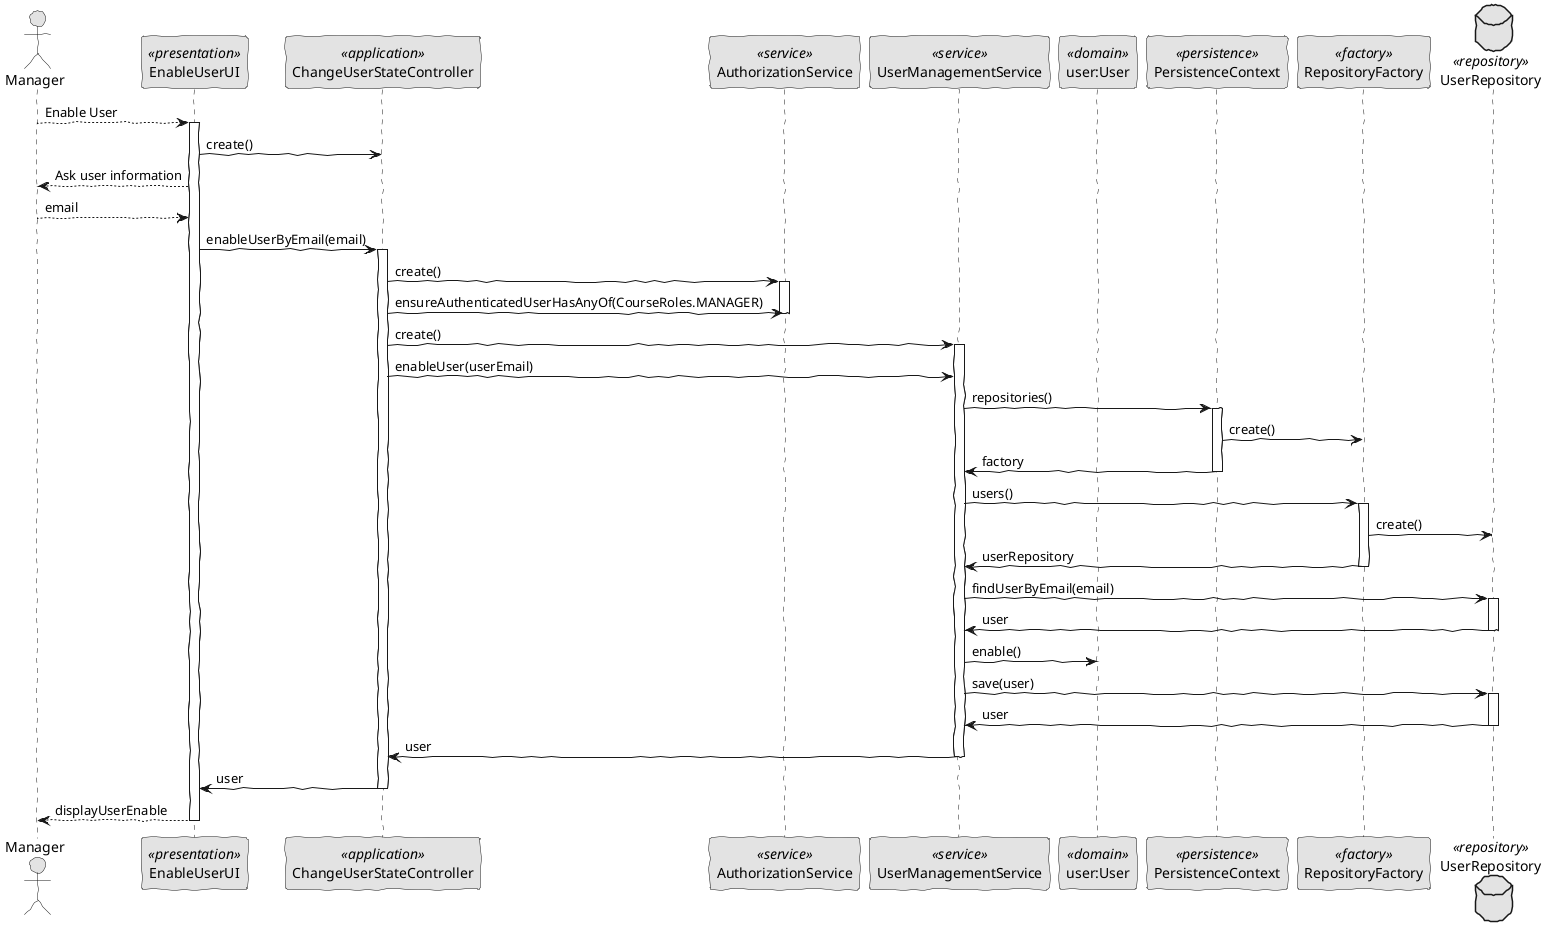 @startuml
'http://plantuml.com/skinparam.html
skinparam handwritten true
skinparam monochrome true
skinparam packageStyle rect
skinparam defaultFontName FG Virgil
skinparam shadowing false

actor Manager as Actor
participant EnableUserUI as UI <<presentation>>
participant ChangeUserStateController as Controller <<application>>
participant AuthorizationService as AuthzService <<service>>
participant UserManagementService as Service <<service>>
participant "user:User" as Domain <<domain>>
participant PersistenceContext as Persistence <<persistence>>
participant RepositoryFactory as Factory <<factory>>
database UserRepository as Repository <<repository>>


Actor --> UI: Enable User
activate UI
    UI -> Controller: create()
    UI --> Actor: Ask user information

    Actor --> UI: email
        
    UI -> Controller: enableUserByEmail(email)
    activate Controller
        Controller -> AuthzService: create()
        activate AuthzService
        Controller -> AuthzService: ensureAuthenticatedUserHasAnyOf(CourseRoles.MANAGER)
        deactivate AuthzService

        Controller -> Service: create()
        activate Service
        Controller -> Service: enableUser(userEmail)

        Service -> Persistence: repositories()
        activate Persistence
        Persistence -> Factory: create()
        Persistence -> Service: factory
        deactivate Persistence

        Service -> Factory: users()
        activate Factory
        Factory -> Repository: create()
        Factory -> Service: userRepository
        deactivate Factory


        Service -> Repository: findUserByEmail(email)
        activate Repository
        Repository -> Service: user
        deactivate Repository

        Service -> Domain: enable()

        Service -> Repository: save(user)
        activate Repository
        Repository -> Service: user
        deactivate Repository

        Service -> Controller: user
        deactivate Service

        Controller -> UI:user
        deactivate Controller
        UI --> Actor: displayUserEnable

deactivate UI
@enduml